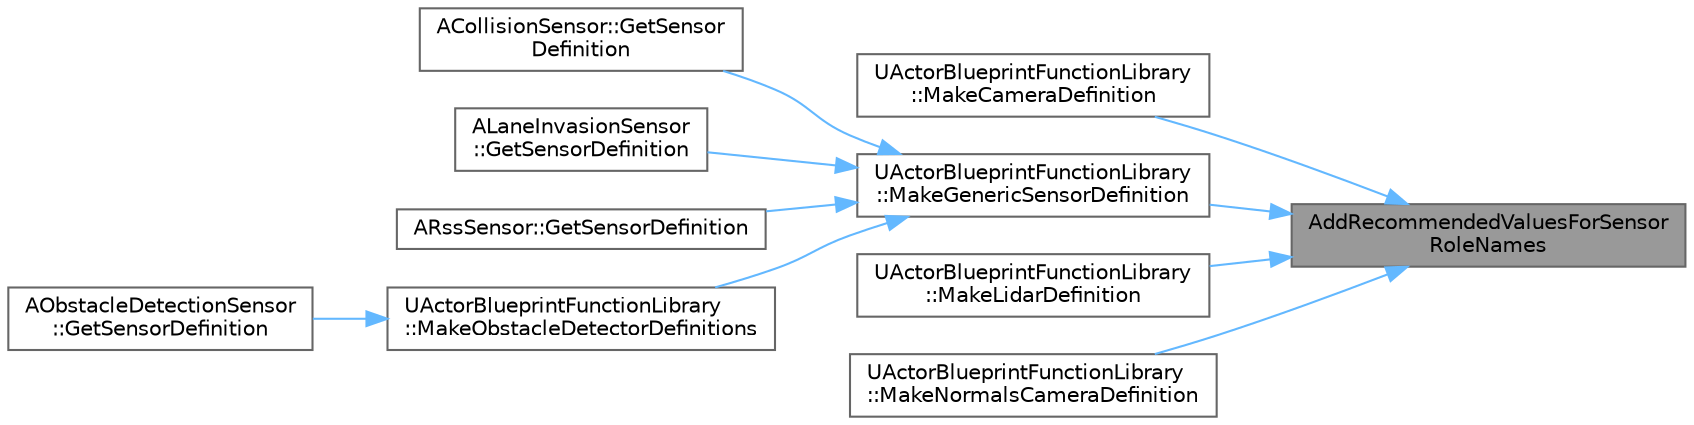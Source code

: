 digraph "AddRecommendedValuesForSensorRoleNames"
{
 // INTERACTIVE_SVG=YES
 // LATEX_PDF_SIZE
  bgcolor="transparent";
  edge [fontname=Helvetica,fontsize=10,labelfontname=Helvetica,labelfontsize=10];
  node [fontname=Helvetica,fontsize=10,shape=box,height=0.2,width=0.4];
  rankdir="RL";
  Node1 [id="Node000001",label="AddRecommendedValuesForSensor\lRoleNames",height=0.2,width=0.4,color="gray40", fillcolor="grey60", style="filled", fontcolor="black",tooltip=" "];
  Node1 -> Node2 [id="edge1_Node000001_Node000002",dir="back",color="steelblue1",style="solid",tooltip=" "];
  Node2 [id="Node000002",label="UActorBlueprintFunctionLibrary\l::MakeCameraDefinition",height=0.2,width=0.4,color="grey40", fillcolor="white", style="filled",URL="$dd/da3/classUActorBlueprintFunctionLibrary.html#a472a14c750c6c5dc66b38cfeaea82ccc",tooltip=" "];
  Node1 -> Node3 [id="edge2_Node000001_Node000003",dir="back",color="steelblue1",style="solid",tooltip=" "];
  Node3 [id="Node000003",label="UActorBlueprintFunctionLibrary\l::MakeGenericSensorDefinition",height=0.2,width=0.4,color="grey40", fillcolor="white", style="filled",URL="$dd/da3/classUActorBlueprintFunctionLibrary.html#ac586f27c6e47e3aee9427dd89d01bb9e",tooltip=" "];
  Node3 -> Node4 [id="edge3_Node000003_Node000004",dir="back",color="steelblue1",style="solid",tooltip=" "];
  Node4 [id="Node000004",label="ACollisionSensor::GetSensor\lDefinition",height=0.2,width=0.4,color="grey40", fillcolor="white", style="filled",URL="$d8/de9/classACollisionSensor.html#a6f64e98b0aa71197e016d8ad39cff2ef",tooltip=" "];
  Node3 -> Node5 [id="edge4_Node000003_Node000005",dir="back",color="steelblue1",style="solid",tooltip=" "];
  Node5 [id="Node000005",label="ALaneInvasionSensor\l::GetSensorDefinition",height=0.2,width=0.4,color="grey40", fillcolor="white", style="filled",URL="$d0/d57/classALaneInvasionSensor.html#ae961d1a8ffc865afd7fb8c61a6d49147",tooltip=" "];
  Node3 -> Node6 [id="edge5_Node000003_Node000006",dir="back",color="steelblue1",style="solid",tooltip=" "];
  Node6 [id="Node000006",label="ARssSensor::GetSensorDefinition",height=0.2,width=0.4,color="grey40", fillcolor="white", style="filled",URL="$d3/ded/classARssSensor.html#a662a10b47f2de4eec053d2175358fb9b",tooltip=" "];
  Node3 -> Node7 [id="edge6_Node000003_Node000007",dir="back",color="steelblue1",style="solid",tooltip=" "];
  Node7 [id="Node000007",label="UActorBlueprintFunctionLibrary\l::MakeObstacleDetectorDefinitions",height=0.2,width=0.4,color="grey40", fillcolor="white", style="filled",URL="$dd/da3/classUActorBlueprintFunctionLibrary.html#afa6590208ad245d841cf5a03546d8ad8",tooltip=" "];
  Node7 -> Node8 [id="edge7_Node000007_Node000008",dir="back",color="steelblue1",style="solid",tooltip=" "];
  Node8 [id="Node000008",label="AObstacleDetectionSensor\l::GetSensorDefinition",height=0.2,width=0.4,color="grey40", fillcolor="white", style="filled",URL="$d3/d93/classAObstacleDetectionSensor.html#acbfdaed285b834b000906f8d0d057bbf",tooltip=" "];
  Node1 -> Node9 [id="edge8_Node000001_Node000009",dir="back",color="steelblue1",style="solid",tooltip=" "];
  Node9 [id="Node000009",label="UActorBlueprintFunctionLibrary\l::MakeLidarDefinition",height=0.2,width=0.4,color="grey40", fillcolor="white", style="filled",URL="$dd/da3/classUActorBlueprintFunctionLibrary.html#abffeca8ba8f30edadcc4897ad8a21bc9",tooltip=" "];
  Node1 -> Node10 [id="edge9_Node000001_Node000010",dir="back",color="steelblue1",style="solid",tooltip=" "];
  Node10 [id="Node000010",label="UActorBlueprintFunctionLibrary\l::MakeNormalsCameraDefinition",height=0.2,width=0.4,color="grey40", fillcolor="white", style="filled",URL="$dd/da3/classUActorBlueprintFunctionLibrary.html#ab49a876cfbacc4ffedbb09362fc9b180",tooltip=" "];
}
